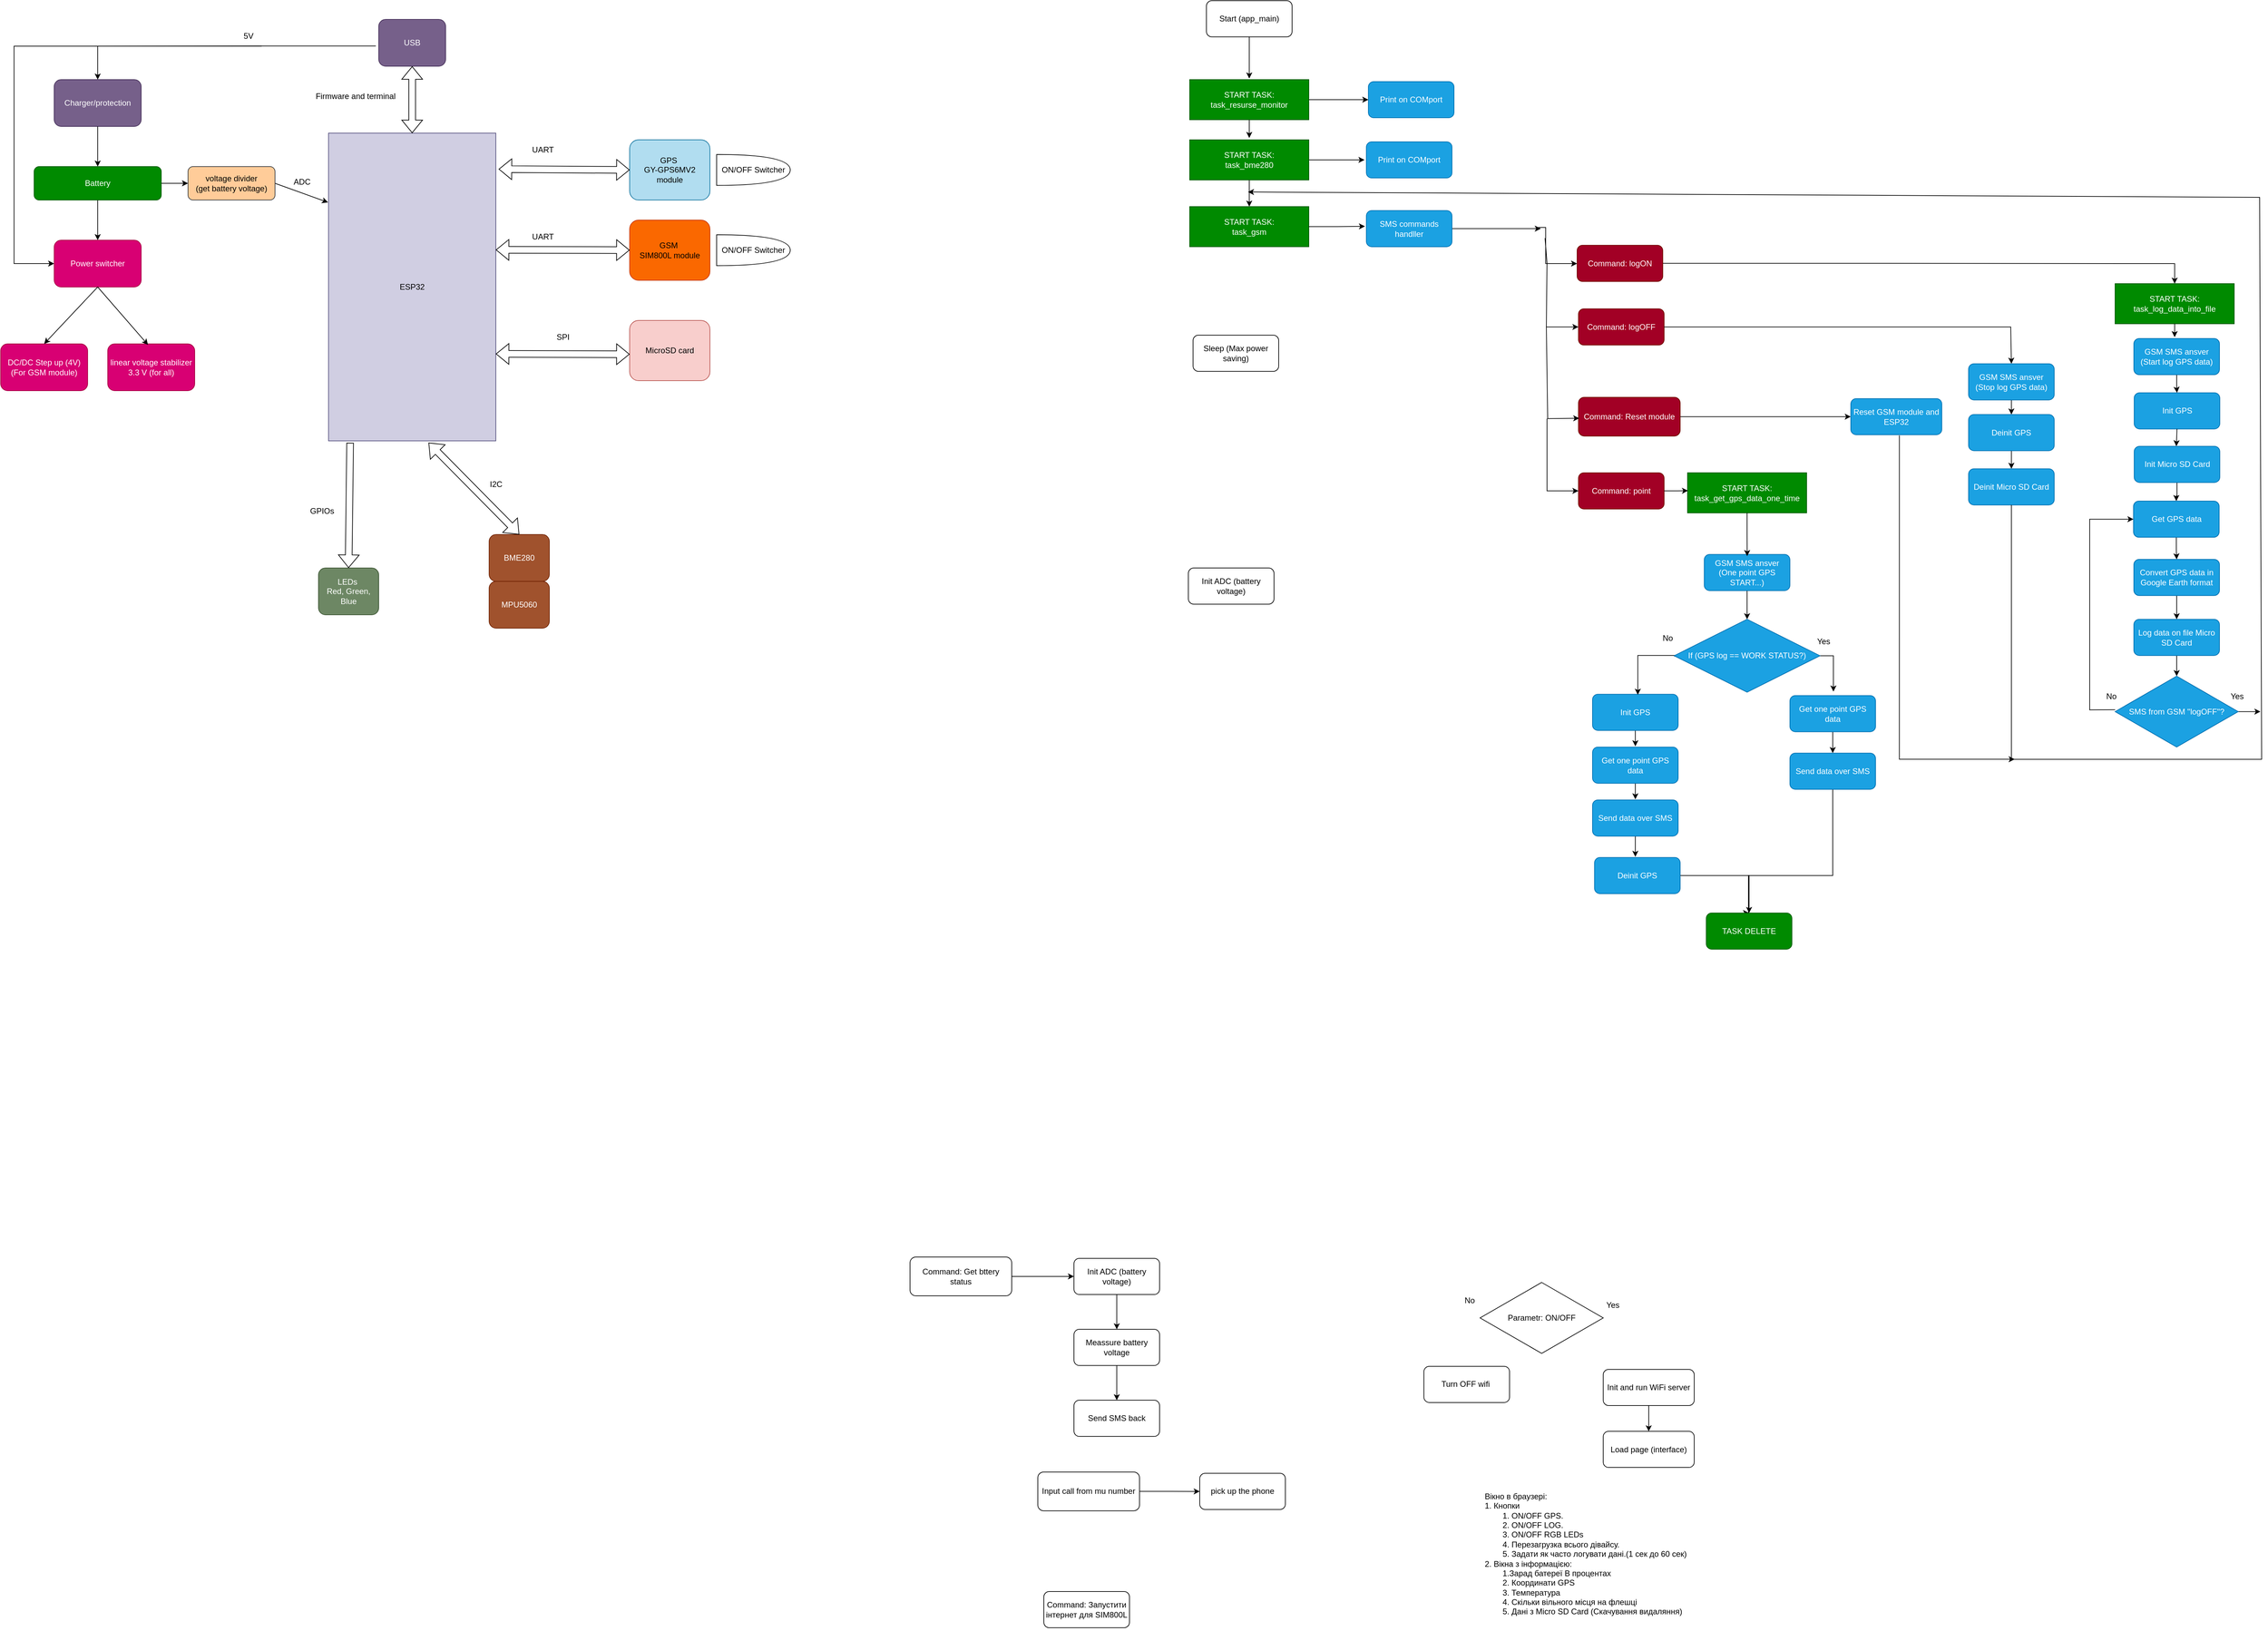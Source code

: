 <mxfile version="24.7.16">
  <diagram name="Сторінка-1" id="lQlykuT76nLz_-_hPbVb">
    <mxGraphModel dx="1951" dy="1015" grid="0" gridSize="10" guides="1" tooltips="1" connect="1" arrows="1" fold="1" page="1" pageScale="1" pageWidth="827" pageHeight="1169" math="0" shadow="0">
      <root>
        <mxCell id="0" />
        <mxCell id="1" parent="0" />
        <mxCell id="YlhcBeEanbGtURB7-T1P-1" value="ESP32" style="rounded=0;whiteSpace=wrap;html=1;fillColor=#d0cee2;strokeColor=#56517e;" parent="1" vertex="1">
          <mxGeometry x="499" y="220" width="250" height="460" as="geometry" />
        </mxCell>
        <mxCell id="YlhcBeEanbGtURB7-T1P-2" value="GPS&amp;nbsp;&lt;br&gt;&amp;nbsp;GY-GPS6MV2&amp;nbsp;&lt;br&gt;module" style="rounded=1;whiteSpace=wrap;html=1;fillColor=#b1ddf0;strokeColor=#10739e;" parent="1" vertex="1">
          <mxGeometry x="949" y="230" width="120" height="90" as="geometry" />
        </mxCell>
        <mxCell id="YlhcBeEanbGtURB7-T1P-3" value="GSM&amp;nbsp;&lt;br&gt;SIM800L module" style="rounded=1;whiteSpace=wrap;html=1;fillColor=#fa6800;strokeColor=#C73500;fontColor=#000000;" parent="1" vertex="1">
          <mxGeometry x="949" y="350" width="120" height="90" as="geometry" />
        </mxCell>
        <mxCell id="YlhcBeEanbGtURB7-T1P-4" value="MicroSD card" style="rounded=1;whiteSpace=wrap;html=1;fillColor=#f8cecc;strokeColor=#b85450;" parent="1" vertex="1">
          <mxGeometry x="949" y="500" width="120" height="90" as="geometry" />
        </mxCell>
        <mxCell id="YlhcBeEanbGtURB7-T1P-5" value="BME280" style="rounded=1;whiteSpace=wrap;html=1;fillColor=#a0522d;fontColor=#ffffff;strokeColor=#6D1F00;" parent="1" vertex="1">
          <mxGeometry x="739" y="820" width="90" height="70" as="geometry" />
        </mxCell>
        <mxCell id="YlhcBeEanbGtURB7-T1P-6" value="MPU5060" style="rounded=1;whiteSpace=wrap;html=1;fillColor=#a0522d;fontColor=#ffffff;strokeColor=#6D1F00;" parent="1" vertex="1">
          <mxGeometry x="739" y="890" width="90" height="70" as="geometry" />
        </mxCell>
        <mxCell id="YlhcBeEanbGtURB7-T1P-7" value="LEDs&amp;nbsp;&lt;br&gt;Red, Green, Blue" style="rounded=1;whiteSpace=wrap;html=1;fillColor=#6d8764;fontColor=#ffffff;strokeColor=#3A5431;" parent="1" vertex="1">
          <mxGeometry x="484" y="870" width="90" height="70" as="geometry" />
        </mxCell>
        <mxCell id="YlhcBeEanbGtURB7-T1P-8" value="USB" style="rounded=1;whiteSpace=wrap;html=1;fillColor=#76608a;fontColor=#ffffff;strokeColor=#432D57;" parent="1" vertex="1">
          <mxGeometry x="574" y="50" width="100" height="70" as="geometry" />
        </mxCell>
        <mxCell id="YlhcBeEanbGtURB7-T1P-25" value="" style="edgeStyle=orthogonalEdgeStyle;rounded=0;orthogonalLoop=1;jettySize=auto;html=1;" parent="1" source="YlhcBeEanbGtURB7-T1P-9" target="YlhcBeEanbGtURB7-T1P-24" edge="1">
          <mxGeometry relative="1" as="geometry" />
        </mxCell>
        <mxCell id="YlhcBeEanbGtURB7-T1P-50" value="" style="edgeStyle=orthogonalEdgeStyle;rounded=0;orthogonalLoop=1;jettySize=auto;html=1;" parent="1" source="YlhcBeEanbGtURB7-T1P-9" target="YlhcBeEanbGtURB7-T1P-48" edge="1">
          <mxGeometry relative="1" as="geometry" />
        </mxCell>
        <mxCell id="YlhcBeEanbGtURB7-T1P-9" value="Battery" style="rounded=1;whiteSpace=wrap;html=1;fillColor=#008a00;strokeColor=#005700;fontColor=#ffffff;" parent="1" vertex="1">
          <mxGeometry x="59" y="270" width="190" height="50" as="geometry" />
        </mxCell>
        <mxCell id="YlhcBeEanbGtURB7-T1P-10" value="Charger/protection" style="rounded=1;whiteSpace=wrap;html=1;fillColor=#76608a;fontColor=#ffffff;strokeColor=#432D57;" parent="1" vertex="1">
          <mxGeometry x="89" y="140" width="130" height="70" as="geometry" />
        </mxCell>
        <mxCell id="YlhcBeEanbGtURB7-T1P-11" value="DC/DC Step up (4V)&lt;br&gt;(For GSM module)" style="rounded=1;whiteSpace=wrap;html=1;fillColor=#d80073;fontColor=#ffffff;strokeColor=#A50040;" parent="1" vertex="1">
          <mxGeometry x="9" y="535" width="130" height="70" as="geometry" />
        </mxCell>
        <mxCell id="YlhcBeEanbGtURB7-T1P-12" value="linear voltage stabilizer 3.3 V (for all)" style="rounded=1;whiteSpace=wrap;html=1;fillColor=#d80073;fontColor=#ffffff;strokeColor=#A50040;" parent="1" vertex="1">
          <mxGeometry x="169" y="535" width="130" height="70" as="geometry" />
        </mxCell>
        <mxCell id="YlhcBeEanbGtURB7-T1P-14" value="Firmware and terminal" style="text;html=1;align=center;verticalAlign=middle;resizable=0;points=[];autosize=1;strokeColor=none;fillColor=none;" parent="1" vertex="1">
          <mxGeometry x="469" y="150" width="140" height="30" as="geometry" />
        </mxCell>
        <mxCell id="YlhcBeEanbGtURB7-T1P-16" value="" style="shape=flexArrow;endArrow=classic;startArrow=classic;html=1;rounded=0;entryX=0.5;entryY=1;entryDx=0;entryDy=0;exitX=0.5;exitY=0;exitDx=0;exitDy=0;" parent="1" source="YlhcBeEanbGtURB7-T1P-1" target="YlhcBeEanbGtURB7-T1P-8" edge="1">
          <mxGeometry width="100" height="100" relative="1" as="geometry">
            <mxPoint x="449" y="320" as="sourcePoint" />
            <mxPoint x="549" y="220" as="targetPoint" />
          </mxGeometry>
        </mxCell>
        <mxCell id="YlhcBeEanbGtURB7-T1P-17" value="" style="endArrow=classic;html=1;rounded=0;entryX=0.5;entryY=0;entryDx=0;entryDy=0;" parent="1" target="YlhcBeEanbGtURB7-T1P-10" edge="1">
          <mxGeometry width="50" height="50" relative="1" as="geometry">
            <mxPoint x="399" y="90" as="sourcePoint" />
            <mxPoint x="409" y="250" as="targetPoint" />
            <Array as="points">
              <mxPoint x="154" y="90" />
            </Array>
          </mxGeometry>
        </mxCell>
        <mxCell id="YlhcBeEanbGtURB7-T1P-18" value="5V" style="text;html=1;align=center;verticalAlign=middle;resizable=0;points=[];autosize=1;strokeColor=none;fillColor=none;" parent="1" vertex="1">
          <mxGeometry x="359" y="60" width="40" height="30" as="geometry" />
        </mxCell>
        <mxCell id="YlhcBeEanbGtURB7-T1P-19" value="" style="endArrow=classic;html=1;rounded=0;exitX=0.5;exitY=1;exitDx=0;exitDy=0;entryX=0.5;entryY=0;entryDx=0;entryDy=0;" parent="1" source="YlhcBeEanbGtURB7-T1P-10" target="YlhcBeEanbGtURB7-T1P-9" edge="1">
          <mxGeometry width="50" height="50" relative="1" as="geometry">
            <mxPoint x="339" y="340" as="sourcePoint" />
            <mxPoint x="389" y="290" as="targetPoint" />
          </mxGeometry>
        </mxCell>
        <mxCell id="YlhcBeEanbGtURB7-T1P-22" value="" style="endArrow=classic;html=1;rounded=0;exitX=-0.043;exitY=0.567;exitDx=0;exitDy=0;entryX=0;entryY=0.5;entryDx=0;entryDy=0;exitPerimeter=0;" parent="1" source="YlhcBeEanbGtURB7-T1P-8" target="YlhcBeEanbGtURB7-T1P-24" edge="1">
          <mxGeometry width="50" height="50" relative="1" as="geometry">
            <mxPoint x="404" y="90" as="sourcePoint" />
            <mxPoint x="29" y="375" as="targetPoint" />
            <Array as="points">
              <mxPoint x="29" y="90" />
              <mxPoint x="29" y="415" />
            </Array>
          </mxGeometry>
        </mxCell>
        <mxCell id="YlhcBeEanbGtURB7-T1P-24" value="Power switcher" style="rounded=1;whiteSpace=wrap;html=1;fillColor=#d80073;fontColor=#ffffff;strokeColor=#A50040;" parent="1" vertex="1">
          <mxGeometry x="89" y="380" width="130" height="70" as="geometry" />
        </mxCell>
        <mxCell id="YlhcBeEanbGtURB7-T1P-26" value="" style="endArrow=classic;html=1;rounded=0;exitX=0.5;exitY=1;exitDx=0;exitDy=0;entryX=0.463;entryY=0.021;entryDx=0;entryDy=0;entryPerimeter=0;" parent="1" source="YlhcBeEanbGtURB7-T1P-24" target="YlhcBeEanbGtURB7-T1P-12" edge="1">
          <mxGeometry width="50" height="50" relative="1" as="geometry">
            <mxPoint x="309" y="420" as="sourcePoint" />
            <mxPoint x="359" y="370" as="targetPoint" />
          </mxGeometry>
        </mxCell>
        <mxCell id="YlhcBeEanbGtURB7-T1P-27" value="" style="endArrow=classic;html=1;rounded=0;exitX=0.5;exitY=1;exitDx=0;exitDy=0;entryX=0.5;entryY=0;entryDx=0;entryDy=0;" parent="1" source="YlhcBeEanbGtURB7-T1P-24" target="YlhcBeEanbGtURB7-T1P-11" edge="1">
          <mxGeometry width="50" height="50" relative="1" as="geometry">
            <mxPoint x="309" y="420" as="sourcePoint" />
            <mxPoint x="359" y="370" as="targetPoint" />
          </mxGeometry>
        </mxCell>
        <mxCell id="YlhcBeEanbGtURB7-T1P-35" value="" style="shape=flexArrow;endArrow=classic;startArrow=classic;html=1;rounded=0;entryX=0;entryY=0.5;entryDx=0;entryDy=0;exitX=1.017;exitY=0.117;exitDx=0;exitDy=0;exitPerimeter=0;" parent="1" source="YlhcBeEanbGtURB7-T1P-1" target="YlhcBeEanbGtURB7-T1P-2" edge="1">
          <mxGeometry width="100" height="100" relative="1" as="geometry">
            <mxPoint x="859" y="520" as="sourcePoint" />
            <mxPoint x="879" y="274.995" as="targetPoint" />
          </mxGeometry>
        </mxCell>
        <mxCell id="YlhcBeEanbGtURB7-T1P-36" value="UART" style="text;html=1;align=center;verticalAlign=middle;resizable=0;points=[];autosize=1;strokeColor=none;fillColor=none;" parent="1" vertex="1">
          <mxGeometry x="789" y="230" width="60" height="30" as="geometry" />
        </mxCell>
        <mxCell id="YlhcBeEanbGtURB7-T1P-37" value="" style="shape=flexArrow;endArrow=classic;startArrow=classic;html=1;rounded=0;exitX=1.017;exitY=0.117;exitDx=0;exitDy=0;exitPerimeter=0;" parent="1" target="YlhcBeEanbGtURB7-T1P-3" edge="1">
          <mxGeometry width="100" height="100" relative="1" as="geometry">
            <mxPoint x="749" y="394.5" as="sourcePoint" />
            <mxPoint x="875" y="395.5" as="targetPoint" />
          </mxGeometry>
        </mxCell>
        <mxCell id="YlhcBeEanbGtURB7-T1P-38" value="UART" style="text;html=1;align=center;verticalAlign=middle;resizable=0;points=[];autosize=1;strokeColor=none;fillColor=none;" parent="1" vertex="1">
          <mxGeometry x="789" y="360" width="60" height="30" as="geometry" />
        </mxCell>
        <mxCell id="YlhcBeEanbGtURB7-T1P-39" value="ON/OFF Switcher" style="shape=or;whiteSpace=wrap;html=1;" parent="1" vertex="1">
          <mxGeometry x="1079" y="251.88" width="110" height="46.25" as="geometry" />
        </mxCell>
        <mxCell id="YlhcBeEanbGtURB7-T1P-40" value="ON/OFF Switcher" style="shape=or;whiteSpace=wrap;html=1;" parent="1" vertex="1">
          <mxGeometry x="1079" y="371.88" width="110" height="46.25" as="geometry" />
        </mxCell>
        <mxCell id="YlhcBeEanbGtURB7-T1P-41" value="" style="shape=flexArrow;endArrow=classic;startArrow=classic;html=1;rounded=0;exitX=1.017;exitY=0.117;exitDx=0;exitDy=0;exitPerimeter=0;" parent="1" edge="1">
          <mxGeometry width="100" height="100" relative="1" as="geometry">
            <mxPoint x="749" y="550" as="sourcePoint" />
            <mxPoint x="949" y="550.5" as="targetPoint" />
          </mxGeometry>
        </mxCell>
        <mxCell id="YlhcBeEanbGtURB7-T1P-42" value="SPI" style="text;html=1;align=center;verticalAlign=middle;resizable=0;points=[];autosize=1;strokeColor=none;fillColor=none;" parent="1" vertex="1">
          <mxGeometry x="829" y="510" width="40" height="30" as="geometry" />
        </mxCell>
        <mxCell id="YlhcBeEanbGtURB7-T1P-43" value="" style="shape=flexArrow;endArrow=classic;startArrow=classic;html=1;rounded=0;exitX=0.5;exitY=0;exitDx=0;exitDy=0;entryX=0.598;entryY=1.006;entryDx=0;entryDy=0;entryPerimeter=0;" parent="1" source="YlhcBeEanbGtURB7-T1P-5" target="YlhcBeEanbGtURB7-T1P-1" edge="1">
          <mxGeometry width="100" height="100" relative="1" as="geometry">
            <mxPoint x="619" y="650" as="sourcePoint" />
            <mxPoint x="719" y="550" as="targetPoint" />
          </mxGeometry>
        </mxCell>
        <mxCell id="YlhcBeEanbGtURB7-T1P-44" value="I2C" style="text;html=1;align=center;verticalAlign=middle;resizable=0;points=[];autosize=1;strokeColor=none;fillColor=none;" parent="1" vertex="1">
          <mxGeometry x="729" y="730" width="40" height="30" as="geometry" />
        </mxCell>
        <mxCell id="YlhcBeEanbGtURB7-T1P-45" value="" style="shape=flexArrow;endArrow=classic;html=1;rounded=0;entryX=0.5;entryY=0;entryDx=0;entryDy=0;exitX=0.129;exitY=1.006;exitDx=0;exitDy=0;exitPerimeter=0;" parent="1" source="YlhcBeEanbGtURB7-T1P-1" target="YlhcBeEanbGtURB7-T1P-7" edge="1">
          <mxGeometry width="50" height="50" relative="1" as="geometry">
            <mxPoint x="509" y="790" as="sourcePoint" />
            <mxPoint x="679" y="650" as="targetPoint" />
          </mxGeometry>
        </mxCell>
        <mxCell id="YlhcBeEanbGtURB7-T1P-46" value="GPIOs" style="text;html=1;align=center;verticalAlign=middle;resizable=0;points=[];autosize=1;strokeColor=none;fillColor=none;" parent="1" vertex="1">
          <mxGeometry x="459" y="770" width="60" height="30" as="geometry" />
        </mxCell>
        <mxCell id="YlhcBeEanbGtURB7-T1P-47" value="" style="endArrow=classic;html=1;rounded=0;entryX=-0.003;entryY=0.225;entryDx=0;entryDy=0;entryPerimeter=0;exitX=1;exitY=0.5;exitDx=0;exitDy=0;" parent="1" source="YlhcBeEanbGtURB7-T1P-48" target="YlhcBeEanbGtURB7-T1P-1" edge="1">
          <mxGeometry width="50" height="50" relative="1" as="geometry">
            <mxPoint x="429" y="320" as="sourcePoint" />
            <mxPoint x="649" y="400" as="targetPoint" />
          </mxGeometry>
        </mxCell>
        <mxCell id="YlhcBeEanbGtURB7-T1P-48" value="voltage divider&lt;br&gt;(get battery voltage)" style="rounded=1;whiteSpace=wrap;html=1;fillColor=#ffcc99;strokeColor=#36393d;" parent="1" vertex="1">
          <mxGeometry x="289" y="270" width="130" height="50" as="geometry" />
        </mxCell>
        <mxCell id="YlhcBeEanbGtURB7-T1P-49" value="ADC" style="text;html=1;align=center;verticalAlign=middle;resizable=0;points=[];autosize=1;strokeColor=none;fillColor=none;" parent="1" vertex="1">
          <mxGeometry x="434" y="278" width="50" height="30" as="geometry" />
        </mxCell>
        <mxCell id="RXZ0eFl1-a3viZHCUMng-57" style="edgeStyle=orthogonalEdgeStyle;rounded=0;orthogonalLoop=1;jettySize=auto;html=1;" parent="1" source="7OEHtTSeNIAFF6rPtCQs-1" edge="1">
          <mxGeometry relative="1" as="geometry">
            <mxPoint x="1875.0" y="138.333" as="targetPoint" />
          </mxGeometry>
        </mxCell>
        <mxCell id="7OEHtTSeNIAFF6rPtCQs-1" value="Start (app_main)" style="rounded=1;whiteSpace=wrap;html=1;" parent="1" vertex="1">
          <mxGeometry x="1811" y="22.0" width="128" height="54.12" as="geometry" />
        </mxCell>
        <mxCell id="IAE02krrpLUfDQyFtPKX-36" value="" style="edgeStyle=orthogonalEdgeStyle;rounded=0;orthogonalLoop=1;jettySize=auto;html=1;" parent="1" target="IAE02krrpLUfDQyFtPKX-34" edge="1">
          <mxGeometry relative="1" as="geometry">
            <mxPoint x="2307" y="361" as="sourcePoint" />
            <Array as="points">
              <mxPoint x="2318" y="361" />
              <mxPoint x="2318" y="415" />
            </Array>
          </mxGeometry>
        </mxCell>
        <mxCell id="IAE02krrpLUfDQyFtPKX-46" value="" style="edgeStyle=orthogonalEdgeStyle;rounded=0;orthogonalLoop=1;jettySize=auto;html=1;" parent="1" source="IAE02krrpLUfDQyFtPKX-19" target="IAE02krrpLUfDQyFtPKX-45" edge="1">
          <mxGeometry relative="1" as="geometry" />
        </mxCell>
        <mxCell id="IAE02krrpLUfDQyFtPKX-19" value="Command: Reset module" style="rounded=1;whiteSpace=wrap;html=1;fillColor=#a20025;fontColor=#ffffff;strokeColor=#6F0000;" parent="1" vertex="1">
          <mxGeometry x="2367" y="614.82" width="152" height="58" as="geometry" />
        </mxCell>
        <mxCell id="IAE02krrpLUfDQyFtPKX-56" value="" style="edgeStyle=orthogonalEdgeStyle;rounded=0;orthogonalLoop=1;jettySize=auto;html=1;" parent="1" source="IAE02krrpLUfDQyFtPKX-20" target="IAE02krrpLUfDQyFtPKX-48" edge="1">
          <mxGeometry relative="1" as="geometry" />
        </mxCell>
        <mxCell id="IAE02krrpLUfDQyFtPKX-20" value="Command: Get bttery status" style="rounded=1;whiteSpace=wrap;html=1;" parent="1" vertex="1">
          <mxGeometry x="1368" y="1900" width="152" height="58" as="geometry" />
        </mxCell>
        <mxCell id="RXZ0eFl1-a3viZHCUMng-64" style="edgeStyle=orthogonalEdgeStyle;rounded=0;orthogonalLoop=1;jettySize=auto;html=1;entryX=0.5;entryY=0;entryDx=0;entryDy=0;" parent="1" source="IAE02krrpLUfDQyFtPKX-34" target="RXZ0eFl1-a3viZHCUMng-47" edge="1">
          <mxGeometry relative="1" as="geometry">
            <Array as="points">
              <mxPoint x="2830" y="415" />
              <mxPoint x="3256" y="415" />
            </Array>
          </mxGeometry>
        </mxCell>
        <mxCell id="IAE02krrpLUfDQyFtPKX-34" value="Command: logON" style="rounded=1;whiteSpace=wrap;html=1;fillColor=#a20025;fontColor=#ffffff;strokeColor=#6F0000;" parent="1" vertex="1">
          <mxGeometry x="2365" y="387.64" width="128" height="54.12" as="geometry" />
        </mxCell>
        <mxCell id="IAE02krrpLUfDQyFtPKX-37" value="Command: logOFF" style="rounded=1;whiteSpace=wrap;html=1;fillColor=#a20025;fontColor=#ffffff;strokeColor=#6F0000;" parent="1" vertex="1">
          <mxGeometry x="2367" y="482.64" width="128" height="54.12" as="geometry" />
        </mxCell>
        <mxCell id="IAE02krrpLUfDQyFtPKX-41" value="" style="endArrow=classic;html=1;rounded=0;exitX=1;exitY=0.5;exitDx=0;exitDy=0;entryX=0.5;entryY=0;entryDx=0;entryDy=0;" parent="1" source="IAE02krrpLUfDQyFtPKX-37" target="RXZ0eFl1-a3viZHCUMng-1" edge="1">
          <mxGeometry width="50" height="50" relative="1" as="geometry">
            <mxPoint x="2545" y="566.7" as="sourcePoint" />
            <mxPoint x="2705" y="606.96" as="targetPoint" />
            <Array as="points">
              <mxPoint x="3013" y="509.7" />
            </Array>
          </mxGeometry>
        </mxCell>
        <mxCell id="RXZ0eFl1-a3viZHCUMng-14" style="edgeStyle=orthogonalEdgeStyle;rounded=0;orthogonalLoop=1;jettySize=auto;html=1;exitX=0.534;exitY=1.02;exitDx=0;exitDy=0;exitPerimeter=0;" parent="1" source="IAE02krrpLUfDQyFtPKX-45" edge="1">
          <mxGeometry relative="1" as="geometry">
            <mxPoint x="3018.97" y="1155.88" as="targetPoint" />
            <mxPoint x="2845.999" y="703.0" as="sourcePoint" />
            <Array as="points">
              <mxPoint x="2847" y="1156" />
            </Array>
          </mxGeometry>
        </mxCell>
        <mxCell id="IAE02krrpLUfDQyFtPKX-45" value="Reset GSM module and ESP32" style="rounded=1;whiteSpace=wrap;html=1;fillColor=#1ba1e2;fontColor=#ffffff;strokeColor=#006EAF;" parent="1" vertex="1">
          <mxGeometry x="2774" y="616.82" width="136" height="54" as="geometry" />
        </mxCell>
        <mxCell id="IAE02krrpLUfDQyFtPKX-53" value="" style="edgeStyle=orthogonalEdgeStyle;rounded=0;orthogonalLoop=1;jettySize=auto;html=1;" parent="1" source="IAE02krrpLUfDQyFtPKX-48" target="IAE02krrpLUfDQyFtPKX-49" edge="1">
          <mxGeometry relative="1" as="geometry" />
        </mxCell>
        <mxCell id="IAE02krrpLUfDQyFtPKX-48" value="Init ADC (battery voltage)" style="rounded=1;whiteSpace=wrap;html=1;" parent="1" vertex="1">
          <mxGeometry x="1613" y="1901.94" width="128" height="54.12" as="geometry" />
        </mxCell>
        <mxCell id="IAE02krrpLUfDQyFtPKX-54" value="" style="edgeStyle=orthogonalEdgeStyle;rounded=0;orthogonalLoop=1;jettySize=auto;html=1;" parent="1" source="IAE02krrpLUfDQyFtPKX-49" target="IAE02krrpLUfDQyFtPKX-50" edge="1">
          <mxGeometry relative="1" as="geometry" />
        </mxCell>
        <mxCell id="IAE02krrpLUfDQyFtPKX-49" value="Meassure battery voltage" style="rounded=1;whiteSpace=wrap;html=1;" parent="1" vertex="1">
          <mxGeometry x="1613" y="2008.06" width="128" height="54.12" as="geometry" />
        </mxCell>
        <mxCell id="IAE02krrpLUfDQyFtPKX-50" value="Send SMS back" style="rounded=1;whiteSpace=wrap;html=1;" parent="1" vertex="1">
          <mxGeometry x="1613" y="2114.06" width="128" height="54.12" as="geometry" />
        </mxCell>
        <mxCell id="IAE02krrpLUfDQyFtPKX-55" value="" style="edgeStyle=orthogonalEdgeStyle;rounded=0;orthogonalLoop=1;jettySize=auto;html=1;" parent="1" source="IAE02krrpLUfDQyFtPKX-51" target="IAE02krrpLUfDQyFtPKX-52" edge="1">
          <mxGeometry relative="1" as="geometry" />
        </mxCell>
        <mxCell id="IAE02krrpLUfDQyFtPKX-51" value="Input call from mu number" style="rounded=1;whiteSpace=wrap;html=1;" parent="1" vertex="1">
          <mxGeometry x="1559" y="2221.32" width="152" height="58" as="geometry" />
        </mxCell>
        <mxCell id="IAE02krrpLUfDQyFtPKX-52" value="pick up the phone" style="rounded=1;whiteSpace=wrap;html=1;" parent="1" vertex="1">
          <mxGeometry x="1801" y="2223.26" width="128" height="54.12" as="geometry" />
        </mxCell>
        <mxCell id="IAE02krrpLUfDQyFtPKX-72" value="Init GPS" style="rounded=1;whiteSpace=wrap;html=1;fillColor=#1ba1e2;fontColor=#ffffff;strokeColor=#006EAF;" parent="1" vertex="1">
          <mxGeometry x="3197.5" y="608.08" width="128" height="54.12" as="geometry" />
        </mxCell>
        <mxCell id="AnVQf3OLI9KUwn47Dejs-8" value="" style="edgeStyle=orthogonalEdgeStyle;rounded=0;orthogonalLoop=1;jettySize=auto;html=1;" parent="1" source="IAE02krrpLUfDQyFtPKX-73" target="AnVQf3OLI9KUwn47Dejs-5" edge="1">
          <mxGeometry relative="1" as="geometry" />
        </mxCell>
        <mxCell id="IAE02krrpLUfDQyFtPKX-73" value="Init Micro SD Card" style="rounded=1;whiteSpace=wrap;html=1;fillColor=#1ba1e2;fontColor=#ffffff;strokeColor=#006EAF;" parent="1" vertex="1">
          <mxGeometry x="3197.5" y="688.08" width="128" height="54.12" as="geometry" />
        </mxCell>
        <mxCell id="IAE02krrpLUfDQyFtPKX-77" value="Init ADC (battery voltage)" style="rounded=1;whiteSpace=wrap;html=1;" parent="1" vertex="1">
          <mxGeometry x="1784" y="870" width="128" height="54.12" as="geometry" />
        </mxCell>
        <mxCell id="IAE02krrpLUfDQyFtPKX-78" value="" style="edgeStyle=orthogonalEdgeStyle;rounded=0;orthogonalLoop=1;jettySize=auto;html=1;" parent="1" source="IAE02krrpLUfDQyFtPKX-79" target="IAE02krrpLUfDQyFtPKX-82" edge="1">
          <mxGeometry relative="1" as="geometry" />
        </mxCell>
        <mxCell id="IAE02krrpLUfDQyFtPKX-79" value="Log data on file Micro SD Card" style="rounded=1;whiteSpace=wrap;html=1;fillColor=#1ba1e2;fontColor=#ffffff;strokeColor=#006EAF;" parent="1" vertex="1">
          <mxGeometry x="3197" y="946.7" width="128" height="54.12" as="geometry" />
        </mxCell>
        <mxCell id="IAE02krrpLUfDQyFtPKX-80" value="" style="edgeStyle=orthogonalEdgeStyle;rounded=0;orthogonalLoop=1;jettySize=auto;html=1;" parent="1" source="IAE02krrpLUfDQyFtPKX-81" target="IAE02krrpLUfDQyFtPKX-79" edge="1">
          <mxGeometry relative="1" as="geometry" />
        </mxCell>
        <mxCell id="IAE02krrpLUfDQyFtPKX-81" value="Convert GPS data in Google Earth format" style="rounded=1;whiteSpace=wrap;html=1;fillColor=#1ba1e2;fontColor=#ffffff;strokeColor=#006EAF;" parent="1" vertex="1">
          <mxGeometry x="3197" y="857.14" width="128" height="54.12" as="geometry" />
        </mxCell>
        <mxCell id="RXZ0eFl1-a3viZHCUMng-66" style="edgeStyle=orthogonalEdgeStyle;rounded=0;orthogonalLoop=1;jettySize=auto;html=1;" parent="1" source="IAE02krrpLUfDQyFtPKX-82" edge="1">
          <mxGeometry relative="1" as="geometry">
            <mxPoint x="3386.231" y="1084.7" as="targetPoint" />
          </mxGeometry>
        </mxCell>
        <mxCell id="IAE02krrpLUfDQyFtPKX-82" value="SMS from GSM &quot;logOFF&quot;?" style="rhombus;whiteSpace=wrap;html=1;fillColor=#1ba1e2;fontColor=#ffffff;strokeColor=#006EAF;" parent="1" vertex="1">
          <mxGeometry x="3169" y="1031.7" width="184" height="106" as="geometry" />
        </mxCell>
        <mxCell id="IAE02krrpLUfDQyFtPKX-83" value="Yes" style="text;html=1;align=center;verticalAlign=middle;resizable=0;points=[];autosize=1;strokeColor=none;fillColor=none;" parent="1" vertex="1">
          <mxGeometry x="3332" y="1049.14" width="38" height="26" as="geometry" />
        </mxCell>
        <mxCell id="IAE02krrpLUfDQyFtPKX-86" value="No" style="text;html=1;align=center;verticalAlign=middle;resizable=0;points=[];autosize=1;strokeColor=none;fillColor=none;" parent="1" vertex="1">
          <mxGeometry x="3146" y="1049.14" width="33" height="26" as="geometry" />
        </mxCell>
        <mxCell id="IAE02krrpLUfDQyFtPKX-88" value="" style="endArrow=classic;html=1;rounded=0;entryX=0;entryY=0.5;entryDx=0;entryDy=0;" parent="1" target="IAE02krrpLUfDQyFtPKX-37" edge="1">
          <mxGeometry width="50" height="50" relative="1" as="geometry">
            <mxPoint x="2317" y="377" as="sourcePoint" />
            <mxPoint x="2318" y="554.7" as="targetPoint" />
            <Array as="points">
              <mxPoint x="2320" y="413.7" />
              <mxPoint x="2319" y="509.7" />
            </Array>
          </mxGeometry>
        </mxCell>
        <mxCell id="IAE02krrpLUfDQyFtPKX-90" value="Command: Запустити інтернет для SIM800L" style="rounded=1;whiteSpace=wrap;html=1;" parent="1" vertex="1">
          <mxGeometry x="1568" y="2400" width="128" height="54.12" as="geometry" />
        </mxCell>
        <mxCell id="EyCy8aTWz1eDIl0mPeRE-1" value="Parametr: ON/OFF" style="rhombus;whiteSpace=wrap;html=1;" parent="1" vertex="1">
          <mxGeometry x="2220" y="1938.0" width="184" height="106" as="geometry" />
        </mxCell>
        <mxCell id="EyCy8aTWz1eDIl0mPeRE-2" value="Yes" style="text;html=1;align=center;verticalAlign=middle;resizable=0;points=[];autosize=1;strokeColor=none;fillColor=none;" parent="1" vertex="1">
          <mxGeometry x="2399" y="1959.12" width="38" height="26" as="geometry" />
        </mxCell>
        <mxCell id="EyCy8aTWz1eDIl0mPeRE-3" value="No" style="text;html=1;align=center;verticalAlign=middle;resizable=0;points=[];autosize=1;strokeColor=none;fillColor=none;" parent="1" vertex="1">
          <mxGeometry x="2187" y="1952.12" width="33" height="26" as="geometry" />
        </mxCell>
        <mxCell id="EyCy8aTWz1eDIl0mPeRE-4" value="Turn OFF wifi&amp;nbsp;" style="rounded=1;whiteSpace=wrap;html=1;" parent="1" vertex="1">
          <mxGeometry x="2136" y="2063.32" width="128" height="54.12" as="geometry" />
        </mxCell>
        <mxCell id="EyCy8aTWz1eDIl0mPeRE-5" value="" style="edgeStyle=orthogonalEdgeStyle;rounded=0;orthogonalLoop=1;jettySize=auto;html=1;" parent="1" source="EyCy8aTWz1eDIl0mPeRE-6" target="EyCy8aTWz1eDIl0mPeRE-7" edge="1">
          <mxGeometry relative="1" as="geometry" />
        </mxCell>
        <mxCell id="EyCy8aTWz1eDIl0mPeRE-6" value="Init and run WiFi server" style="rounded=1;whiteSpace=wrap;html=1;" parent="1" vertex="1">
          <mxGeometry x="2404" y="2068" width="136" height="54" as="geometry" />
        </mxCell>
        <mxCell id="EyCy8aTWz1eDIl0mPeRE-7" value="Load page (interface)" style="rounded=1;whiteSpace=wrap;html=1;" parent="1" vertex="1">
          <mxGeometry x="2404" y="2160.56" width="136" height="54" as="geometry" />
        </mxCell>
        <mxCell id="EyCy8aTWz1eDIl0mPeRE-8" value="Вікно в браузері:&lt;br&gt;1. Кнопки&lt;div&gt;&lt;span style=&quot;white-space: pre;&quot;&gt;&#x9;&lt;/span&gt;1. ON/OFF GPS.&lt;/div&gt;&lt;div&gt;&lt;span style=&quot;white-space: pre;&quot;&gt;&#x9;&lt;/span&gt;2. ON/OFF LOG.&lt;/div&gt;&lt;div&gt;&lt;span style=&quot;white-space: pre;&quot;&gt;&#x9;&lt;/span&gt;3. ON/OFF RGB LEDs&lt;/div&gt;&lt;div&gt;&lt;span style=&quot;white-space: pre;&quot;&gt;&#x9;&lt;/span&gt;4. Перезагрузка всього дівайсу.&lt;/div&gt;&lt;div&gt;&lt;span style=&quot;white-space: pre;&quot;&gt;&#x9;&lt;/span&gt;5. Задати як часто логувати дані.(1 сек до 60 сек)&lt;br&gt;2. Вікна з інформацією:&lt;div&gt;&lt;span style=&quot;white-space: pre;&quot;&gt;&#x9;&lt;/span&gt;1.Зарад батереї В процентах&lt;br&gt;&lt;span style=&quot;white-space: pre;&quot;&gt;&#x9;&lt;/span&gt;2. Координати GPS&lt;/div&gt;&lt;div style=&quot;&quot;&gt;&lt;span style=&quot;white-space: pre;&quot;&gt;&#x9;&lt;/span&gt;3. Температура&lt;/div&gt;&lt;div style=&quot;&quot;&gt;&lt;span style=&quot;white-space: pre;&quot;&gt;&#x9;&lt;/span&gt;4. Скільки вільного місця на флешці&lt;br&gt;&lt;span style=&quot;white-space: pre;&quot;&gt;&#x9;&lt;/span&gt;5. Дані з Micro SD Card (Скачування видаляння)&lt;br&gt;&lt;/div&gt;&lt;div&gt;&lt;br&gt;&lt;/div&gt;&lt;/div&gt;" style="text;html=1;align=left;verticalAlign=middle;resizable=0;points=[];autosize=1;strokeColor=none;fillColor=none;" parent="1" vertex="1">
          <mxGeometry x="2225" y="2243.74" width="320" height="214" as="geometry" />
        </mxCell>
        <mxCell id="RXZ0eFl1-a3viZHCUMng-3" style="edgeStyle=orthogonalEdgeStyle;rounded=0;orthogonalLoop=1;jettySize=auto;html=1;entryX=0.5;entryY=0;entryDx=0;entryDy=0;" parent="1" source="AnVQf3OLI9KUwn47Dejs-5" target="IAE02krrpLUfDQyFtPKX-81" edge="1">
          <mxGeometry relative="1" as="geometry" />
        </mxCell>
        <mxCell id="AnVQf3OLI9KUwn47Dejs-5" value="Get GPS data" style="rounded=1;whiteSpace=wrap;html=1;fillColor=#1ba1e2;fontColor=#ffffff;strokeColor=#006EAF;" parent="1" vertex="1">
          <mxGeometry x="3196.5" y="770.02" width="128" height="54.12" as="geometry" />
        </mxCell>
        <mxCell id="AnVQf3OLI9KUwn47Dejs-10" value="" style="endArrow=classic;html=1;rounded=0;exitX=0.5;exitY=1;exitDx=0;exitDy=0;" parent="1" source="IAE02krrpLUfDQyFtPKX-72" edge="1">
          <mxGeometry width="50" height="50" relative="1" as="geometry">
            <mxPoint x="3236.5" y="836.02" as="sourcePoint" />
            <mxPoint x="3260.5" y="688.02" as="targetPoint" />
          </mxGeometry>
        </mxCell>
        <mxCell id="RXZ0eFl1-a3viZHCUMng-2" style="edgeStyle=orthogonalEdgeStyle;rounded=0;orthogonalLoop=1;jettySize=auto;html=1;entryX=0.5;entryY=0;entryDx=0;entryDy=0;" parent="1" source="AnVQf3OLI9KUwn47Dejs-11" target="IAE02krrpLUfDQyFtPKX-72" edge="1">
          <mxGeometry relative="1" as="geometry" />
        </mxCell>
        <mxCell id="AnVQf3OLI9KUwn47Dejs-11" value="GSM SMS ansver (Start log GPS data)" style="rounded=1;whiteSpace=wrap;html=1;fillColor=#1ba1e2;fontColor=#ffffff;strokeColor=#006EAF;" parent="1" vertex="1">
          <mxGeometry x="3197" y="527.02" width="128" height="54.12" as="geometry" />
        </mxCell>
        <mxCell id="AnVQf3OLI9KUwn47Dejs-12" value="" style="endArrow=classic;html=1;rounded=0;entryX=0;entryY=0.5;entryDx=0;entryDy=0;exitX=0;exitY=0.473;exitDx=0;exitDy=0;exitPerimeter=0;" parent="1" source="IAE02krrpLUfDQyFtPKX-82" target="AnVQf3OLI9KUwn47Dejs-5" edge="1">
          <mxGeometry width="50" height="50" relative="1" as="geometry">
            <mxPoint x="3419" y="1122.14" as="sourcePoint" />
            <mxPoint x="3469" y="1072.14" as="targetPoint" />
            <Array as="points">
              <mxPoint x="3131" y="1082.14" />
              <mxPoint x="3131" y="797.14" />
            </Array>
          </mxGeometry>
        </mxCell>
        <mxCell id="RXZ0eFl1-a3viZHCUMng-9" style="edgeStyle=orthogonalEdgeStyle;rounded=0;orthogonalLoop=1;jettySize=auto;html=1;entryX=0.5;entryY=0;entryDx=0;entryDy=0;" parent="1" source="RXZ0eFl1-a3viZHCUMng-1" target="RXZ0eFl1-a3viZHCUMng-5" edge="1">
          <mxGeometry relative="1" as="geometry" />
        </mxCell>
        <mxCell id="RXZ0eFl1-a3viZHCUMng-1" value="GSM SMS ansver (Stop log GPS data)" style="rounded=1;whiteSpace=wrap;html=1;fillColor=#1ba1e2;fontColor=#ffffff;strokeColor=#006EAF;" parent="1" vertex="1">
          <mxGeometry x="2950" y="564.7" width="128" height="54.12" as="geometry" />
        </mxCell>
        <mxCell id="RXZ0eFl1-a3viZHCUMng-10" style="edgeStyle=orthogonalEdgeStyle;rounded=0;orthogonalLoop=1;jettySize=auto;html=1;entryX=0.5;entryY=0;entryDx=0;entryDy=0;" parent="1" source="RXZ0eFl1-a3viZHCUMng-5" target="RXZ0eFl1-a3viZHCUMng-7" edge="1">
          <mxGeometry relative="1" as="geometry" />
        </mxCell>
        <mxCell id="RXZ0eFl1-a3viZHCUMng-5" value="Deinit GPS" style="rounded=1;whiteSpace=wrap;html=1;fillColor=#1ba1e2;fontColor=#ffffff;strokeColor=#006EAF;" parent="1" vertex="1">
          <mxGeometry x="2950" y="640.58" width="128" height="54.12" as="geometry" />
        </mxCell>
        <mxCell id="RXZ0eFl1-a3viZHCUMng-7" value="Deinit Micro SD Card" style="rounded=1;whiteSpace=wrap;html=1;fillColor=#1ba1e2;fontColor=#ffffff;strokeColor=#006EAF;" parent="1" vertex="1">
          <mxGeometry x="2950" y="721.7" width="128" height="54.12" as="geometry" />
        </mxCell>
        <mxCell id="RXZ0eFl1-a3viZHCUMng-11" value="" style="endArrow=classic;html=1;rounded=0;exitX=0.5;exitY=1;exitDx=0;exitDy=0;" parent="1" source="RXZ0eFl1-a3viZHCUMng-7" edge="1">
          <mxGeometry width="50" height="50" relative="1" as="geometry">
            <mxPoint x="3015" y="810.0" as="sourcePoint" />
            <mxPoint x="1873" y="308" as="targetPoint" />
            <Array as="points">
              <mxPoint x="3014" y="1156" />
              <mxPoint x="3388" y="1156" />
              <mxPoint x="3385" y="316" />
            </Array>
          </mxGeometry>
        </mxCell>
        <mxCell id="RXZ0eFl1-a3viZHCUMng-13" value="" style="endArrow=classic;html=1;rounded=0;entryX=0.008;entryY=0.541;entryDx=0;entryDy=0;entryPerimeter=0;" parent="1" target="IAE02krrpLUfDQyFtPKX-19" edge="1">
          <mxGeometry width="50" height="50" relative="1" as="geometry">
            <mxPoint x="2319" y="509.7" as="sourcePoint" />
            <mxPoint x="2367.004" y="651.488" as="targetPoint" />
            <Array as="points">
              <mxPoint x="2321" y="646.7" />
            </Array>
          </mxGeometry>
        </mxCell>
        <mxCell id="RXZ0eFl1-a3viZHCUMng-15" value="Command: point" style="rounded=1;whiteSpace=wrap;html=1;fillColor=#a20025;fontColor=#ffffff;strokeColor=#6F0000;" parent="1" vertex="1">
          <mxGeometry x="2367" y="727.7" width="128" height="54.12" as="geometry" />
        </mxCell>
        <mxCell id="RXZ0eFl1-a3viZHCUMng-16" value="" style="endArrow=classic;html=1;rounded=0;entryX=0;entryY=0.5;entryDx=0;entryDy=0;" parent="1" target="RXZ0eFl1-a3viZHCUMng-15" edge="1">
          <mxGeometry width="50" height="50" relative="1" as="geometry">
            <mxPoint x="2320" y="646.7" as="sourcePoint" />
            <mxPoint x="2870" y="726.7" as="targetPoint" />
            <Array as="points">
              <mxPoint x="2320" y="754.7" />
            </Array>
          </mxGeometry>
        </mxCell>
        <mxCell id="RXZ0eFl1-a3viZHCUMng-24" style="edgeStyle=orthogonalEdgeStyle;rounded=0;orthogonalLoop=1;jettySize=auto;html=1;entryX=0.5;entryY=0;entryDx=0;entryDy=0;" parent="1" source="RXZ0eFl1-a3viZHCUMng-17" target="RXZ0eFl1-a3viZHCUMng-21" edge="1">
          <mxGeometry relative="1" as="geometry" />
        </mxCell>
        <mxCell id="RXZ0eFl1-a3viZHCUMng-17" value="GSM SMS ansver (One point GPS START...)" style="rounded=1;whiteSpace=wrap;html=1;fillColor=#1ba1e2;fontColor=#ffffff;strokeColor=#006EAF;" parent="1" vertex="1">
          <mxGeometry x="2555" y="849.7" width="128" height="54.12" as="geometry" />
        </mxCell>
        <mxCell id="RXZ0eFl1-a3viZHCUMng-38" style="edgeStyle=orthogonalEdgeStyle;rounded=0;orthogonalLoop=1;jettySize=auto;html=1;" parent="1" source="RXZ0eFl1-a3viZHCUMng-19" edge="1">
          <mxGeometry relative="1" as="geometry">
            <mxPoint x="2452" y="1136.57" as="targetPoint" />
          </mxGeometry>
        </mxCell>
        <mxCell id="RXZ0eFl1-a3viZHCUMng-19" value="Init GPS" style="rounded=1;whiteSpace=wrap;html=1;fillColor=#1ba1e2;fontColor=#ffffff;strokeColor=#006EAF;" parent="1" vertex="1">
          <mxGeometry x="2388" y="1058.7" width="128" height="54.12" as="geometry" />
        </mxCell>
        <mxCell id="RXZ0eFl1-a3viZHCUMng-28" style="edgeStyle=orthogonalEdgeStyle;rounded=0;orthogonalLoop=1;jettySize=auto;html=1;" parent="1" source="RXZ0eFl1-a3viZHCUMng-21" edge="1">
          <mxGeometry relative="1" as="geometry">
            <mxPoint x="2747.064" y="1054.24" as="targetPoint" />
          </mxGeometry>
        </mxCell>
        <mxCell id="RXZ0eFl1-a3viZHCUMng-36" style="edgeStyle=orthogonalEdgeStyle;rounded=0;orthogonalLoop=1;jettySize=auto;html=1;entryX=0.529;entryY=0.014;entryDx=0;entryDy=0;entryPerimeter=0;" parent="1" target="RXZ0eFl1-a3viZHCUMng-19" edge="1">
          <mxGeometry relative="1" as="geometry">
            <mxPoint x="2455.222" y="1028.533" as="targetPoint" />
            <mxPoint x="2510" y="1001.7" as="sourcePoint" />
            <Array as="points">
              <mxPoint x="2511" y="1001.7" />
              <mxPoint x="2511" y="1000.7" />
              <mxPoint x="2456" y="1000.7" />
            </Array>
          </mxGeometry>
        </mxCell>
        <mxCell id="RXZ0eFl1-a3viZHCUMng-21" value="If (GPS log == WORK STATUS?)" style="rhombus;whiteSpace=wrap;html=1;fillColor=#1ba1e2;fontColor=#ffffff;strokeColor=#006EAF;" parent="1" vertex="1">
          <mxGeometry x="2510" y="946.7" width="218" height="109" as="geometry" />
        </mxCell>
        <mxCell id="RXZ0eFl1-a3viZHCUMng-29" value="" style="edgeStyle=orthogonalEdgeStyle;rounded=0;orthogonalLoop=1;jettySize=auto;html=1;" parent="1" source="RXZ0eFl1-a3viZHCUMng-22" target="RXZ0eFl1-a3viZHCUMng-23" edge="1">
          <mxGeometry relative="1" as="geometry" />
        </mxCell>
        <mxCell id="RXZ0eFl1-a3viZHCUMng-22" value="Get one point GPS data" style="rounded=1;whiteSpace=wrap;html=1;fillColor=#1ba1e2;fontColor=#ffffff;strokeColor=#006EAF;" parent="1" vertex="1">
          <mxGeometry x="2683" y="1060.7" width="128" height="54.12" as="geometry" />
        </mxCell>
        <mxCell id="RXZ0eFl1-a3viZHCUMng-44" style="edgeStyle=orthogonalEdgeStyle;rounded=0;orthogonalLoop=1;jettySize=auto;html=1;exitX=0.5;exitY=1;exitDx=0;exitDy=0;entryX=0.5;entryY=0;entryDx=0;entryDy=0;" parent="1" source="RXZ0eFl1-a3viZHCUMng-23" target="RXZ0eFl1-a3viZHCUMng-34" edge="1">
          <mxGeometry relative="1" as="geometry">
            <mxPoint x="2621.333" y="1464.741" as="targetPoint" />
            <mxPoint x="2683" y="1254.697" as="sourcePoint" />
            <Array as="points">
              <mxPoint x="2747" y="1329.7" />
              <mxPoint x="2621" y="1329.7" />
              <mxPoint x="2621" y="1385.7" />
            </Array>
          </mxGeometry>
        </mxCell>
        <mxCell id="RXZ0eFl1-a3viZHCUMng-23" value="Send data over SMS" style="rounded=1;whiteSpace=wrap;html=1;fillColor=#1ba1e2;fontColor=#ffffff;strokeColor=#006EAF;" parent="1" vertex="1">
          <mxGeometry x="2683" y="1146.7" width="128" height="54.12" as="geometry" />
        </mxCell>
        <mxCell id="RXZ0eFl1-a3viZHCUMng-25" value="No" style="text;html=1;align=center;verticalAlign=middle;resizable=0;points=[];autosize=1;strokeColor=none;fillColor=none;" parent="1" vertex="1">
          <mxGeometry x="2483" y="961.7" width="33" height="26" as="geometry" />
        </mxCell>
        <mxCell id="RXZ0eFl1-a3viZHCUMng-26" value="Yes" style="text;html=1;align=center;verticalAlign=middle;resizable=0;points=[];autosize=1;strokeColor=none;fillColor=none;" parent="1" vertex="1">
          <mxGeometry x="2714" y="967" width="38" height="26" as="geometry" />
        </mxCell>
        <mxCell id="RXZ0eFl1-a3viZHCUMng-43" style="edgeStyle=orthogonalEdgeStyle;rounded=0;orthogonalLoop=1;jettySize=auto;html=1;entryX=0.5;entryY=0;entryDx=0;entryDy=0;" parent="1" source="RXZ0eFl1-a3viZHCUMng-27" target="RXZ0eFl1-a3viZHCUMng-34" edge="1">
          <mxGeometry relative="1" as="geometry" />
        </mxCell>
        <mxCell id="RXZ0eFl1-a3viZHCUMng-27" value="Deinit GPS" style="rounded=1;whiteSpace=wrap;html=1;fillColor=#1ba1e2;fontColor=#ffffff;strokeColor=#006EAF;" parent="1" vertex="1">
          <mxGeometry x="2391" y="1302.7" width="128" height="54.12" as="geometry" />
        </mxCell>
        <mxCell id="RXZ0eFl1-a3viZHCUMng-40" style="edgeStyle=orthogonalEdgeStyle;rounded=0;orthogonalLoop=1;jettySize=auto;html=1;" parent="1" source="RXZ0eFl1-a3viZHCUMng-30" edge="1">
          <mxGeometry relative="1" as="geometry">
            <mxPoint x="2452" y="1215.83" as="targetPoint" />
          </mxGeometry>
        </mxCell>
        <mxCell id="RXZ0eFl1-a3viZHCUMng-30" value="Get one point GPS data" style="rounded=1;whiteSpace=wrap;html=1;fillColor=#1ba1e2;fontColor=#ffffff;strokeColor=#006EAF;" parent="1" vertex="1">
          <mxGeometry x="2388" y="1137.7" width="128" height="54.12" as="geometry" />
        </mxCell>
        <mxCell id="RXZ0eFl1-a3viZHCUMng-41" style="edgeStyle=orthogonalEdgeStyle;rounded=0;orthogonalLoop=1;jettySize=auto;html=1;" parent="1" source="RXZ0eFl1-a3viZHCUMng-31" edge="1">
          <mxGeometry relative="1" as="geometry">
            <mxPoint x="2452" y="1301.756" as="targetPoint" />
          </mxGeometry>
        </mxCell>
        <mxCell id="RXZ0eFl1-a3viZHCUMng-31" value="Send data over SMS" style="rounded=1;whiteSpace=wrap;html=1;fillColor=#1ba1e2;fontColor=#ffffff;strokeColor=#006EAF;" parent="1" vertex="1">
          <mxGeometry x="2388" y="1216.7" width="128" height="54.12" as="geometry" />
        </mxCell>
        <mxCell id="RXZ0eFl1-a3viZHCUMng-34" value="TASK DELETE" style="rounded=1;whiteSpace=wrap;html=1;fillColor=#008a00;fontColor=#ffffff;strokeColor=#005700;" parent="1" vertex="1">
          <mxGeometry x="2558" y="1385.7" width="128" height="54.12" as="geometry" />
        </mxCell>
        <mxCell id="RXZ0eFl1-a3viZHCUMng-42" value="START TASK:&lt;br&gt;task_get_gps_data_one_time" style="whiteSpace=wrap;html=1;fillColor=#008a00;fontColor=#ffffff;strokeColor=#005700;" parent="1" vertex="1">
          <mxGeometry x="2530" y="727.7" width="178" height="60" as="geometry" />
        </mxCell>
        <mxCell id="RXZ0eFl1-a3viZHCUMng-45" style="edgeStyle=orthogonalEdgeStyle;rounded=0;orthogonalLoop=1;jettySize=auto;html=1;entryX=0.501;entryY=0.047;entryDx=0;entryDy=0;entryPerimeter=0;" parent="1" source="RXZ0eFl1-a3viZHCUMng-42" target="RXZ0eFl1-a3viZHCUMng-17" edge="1">
          <mxGeometry relative="1" as="geometry" />
        </mxCell>
        <mxCell id="RXZ0eFl1-a3viZHCUMng-46" style="edgeStyle=orthogonalEdgeStyle;rounded=0;orthogonalLoop=1;jettySize=auto;html=1;entryX=0.004;entryY=0.446;entryDx=0;entryDy=0;entryPerimeter=0;" parent="1" source="RXZ0eFl1-a3viZHCUMng-15" target="RXZ0eFl1-a3viZHCUMng-42" edge="1">
          <mxGeometry relative="1" as="geometry" />
        </mxCell>
        <mxCell id="RXZ0eFl1-a3viZHCUMng-47" value="START TASK:&lt;br&gt;task_log_data_into_file" style="whiteSpace=wrap;html=1;fillColor=#008a00;fontColor=#ffffff;strokeColor=#005700;" parent="1" vertex="1">
          <mxGeometry x="3169" y="445" width="178" height="60" as="geometry" />
        </mxCell>
        <mxCell id="RXZ0eFl1-a3viZHCUMng-55" style="edgeStyle=orthogonalEdgeStyle;rounded=0;orthogonalLoop=1;jettySize=auto;html=1;entryX=0;entryY=0.5;entryDx=0;entryDy=0;" parent="1" source="RXZ0eFl1-a3viZHCUMng-48" target="RXZ0eFl1-a3viZHCUMng-54" edge="1">
          <mxGeometry relative="1" as="geometry" />
        </mxCell>
        <mxCell id="RXZ0eFl1-a3viZHCUMng-58" style="edgeStyle=orthogonalEdgeStyle;rounded=0;orthogonalLoop=1;jettySize=auto;html=1;" parent="1" source="RXZ0eFl1-a3viZHCUMng-48" edge="1">
          <mxGeometry relative="1" as="geometry">
            <mxPoint x="1875.0" y="227.222" as="targetPoint" />
          </mxGeometry>
        </mxCell>
        <mxCell id="RXZ0eFl1-a3viZHCUMng-48" value="START TASK:&lt;br&gt;task_resurse_monitor" style="whiteSpace=wrap;html=1;fillColor=#008a00;fontColor=#ffffff;strokeColor=#005700;" parent="1" vertex="1">
          <mxGeometry x="1786" y="140" width="178" height="60" as="geometry" />
        </mxCell>
        <mxCell id="RXZ0eFl1-a3viZHCUMng-56" style="edgeStyle=orthogonalEdgeStyle;rounded=0;orthogonalLoop=1;jettySize=auto;html=1;" parent="1" source="RXZ0eFl1-a3viZHCUMng-49" edge="1">
          <mxGeometry relative="1" as="geometry">
            <mxPoint x="2047.27" y="260" as="targetPoint" />
          </mxGeometry>
        </mxCell>
        <mxCell id="RXZ0eFl1-a3viZHCUMng-59" style="edgeStyle=orthogonalEdgeStyle;rounded=0;orthogonalLoop=1;jettySize=auto;html=1;entryX=0.5;entryY=0;entryDx=0;entryDy=0;" parent="1" source="RXZ0eFl1-a3viZHCUMng-49" target="RXZ0eFl1-a3viZHCUMng-50" edge="1">
          <mxGeometry relative="1" as="geometry" />
        </mxCell>
        <mxCell id="RXZ0eFl1-a3viZHCUMng-49" value="START TASK:&lt;br&gt;task_bme280" style="whiteSpace=wrap;html=1;fillColor=#008a00;fontColor=#ffffff;strokeColor=#005700;" parent="1" vertex="1">
          <mxGeometry x="1786" y="230" width="178" height="60" as="geometry" />
        </mxCell>
        <mxCell id="RXZ0eFl1-a3viZHCUMng-50" value="START TASK:&lt;br&gt;task_gsm" style="whiteSpace=wrap;html=1;fillColor=#008a00;fontColor=#ffffff;strokeColor=#005700;" parent="1" vertex="1">
          <mxGeometry x="1786" y="329.82" width="178" height="60" as="geometry" />
        </mxCell>
        <mxCell id="RXZ0eFl1-a3viZHCUMng-51" value="Sleep (Max power saving)" style="rounded=1;whiteSpace=wrap;html=1;" parent="1" vertex="1">
          <mxGeometry x="1791" y="522" width="128" height="54.12" as="geometry" />
        </mxCell>
        <mxCell id="RXZ0eFl1-a3viZHCUMng-61" style="edgeStyle=orthogonalEdgeStyle;rounded=0;orthogonalLoop=1;jettySize=auto;html=1;" parent="1" source="RXZ0eFl1-a3viZHCUMng-52" edge="1">
          <mxGeometry relative="1" as="geometry">
            <mxPoint x="2310.762" y="362.76" as="targetPoint" />
          </mxGeometry>
        </mxCell>
        <mxCell id="RXZ0eFl1-a3viZHCUMng-52" value="SMS commands handller" style="rounded=1;whiteSpace=wrap;html=1;fillColor=#1ba1e2;fontColor=#ffffff;strokeColor=#006EAF;" parent="1" vertex="1">
          <mxGeometry x="2050" y="335.7" width="128" height="54.12" as="geometry" />
        </mxCell>
        <mxCell id="RXZ0eFl1-a3viZHCUMng-53" value="Print on COMport" style="rounded=1;whiteSpace=wrap;html=1;fillColor=#1ba1e2;fontColor=#ffffff;strokeColor=#006EAF;" parent="1" vertex="1">
          <mxGeometry x="2050" y="232.94" width="128" height="54.12" as="geometry" />
        </mxCell>
        <mxCell id="RXZ0eFl1-a3viZHCUMng-54" value="Print on COMport" style="rounded=1;whiteSpace=wrap;html=1;fillColor=#1ba1e2;fontColor=#ffffff;strokeColor=#006EAF;" parent="1" vertex="1">
          <mxGeometry x="2053" y="142.94" width="128" height="54.12" as="geometry" />
        </mxCell>
        <mxCell id="RXZ0eFl1-a3viZHCUMng-60" style="edgeStyle=orthogonalEdgeStyle;rounded=0;orthogonalLoop=1;jettySize=auto;html=1;entryX=-0.016;entryY=0.436;entryDx=0;entryDy=0;entryPerimeter=0;" parent="1" source="RXZ0eFl1-a3viZHCUMng-50" target="RXZ0eFl1-a3viZHCUMng-52" edge="1">
          <mxGeometry relative="1" as="geometry" />
        </mxCell>
        <mxCell id="RXZ0eFl1-a3viZHCUMng-65" style="edgeStyle=orthogonalEdgeStyle;rounded=0;orthogonalLoop=1;jettySize=auto;html=1;entryX=0.477;entryY=-0.019;entryDx=0;entryDy=0;entryPerimeter=0;" parent="1" source="RXZ0eFl1-a3viZHCUMng-47" target="AnVQf3OLI9KUwn47Dejs-11" edge="1">
          <mxGeometry relative="1" as="geometry" />
        </mxCell>
      </root>
    </mxGraphModel>
  </diagram>
</mxfile>
